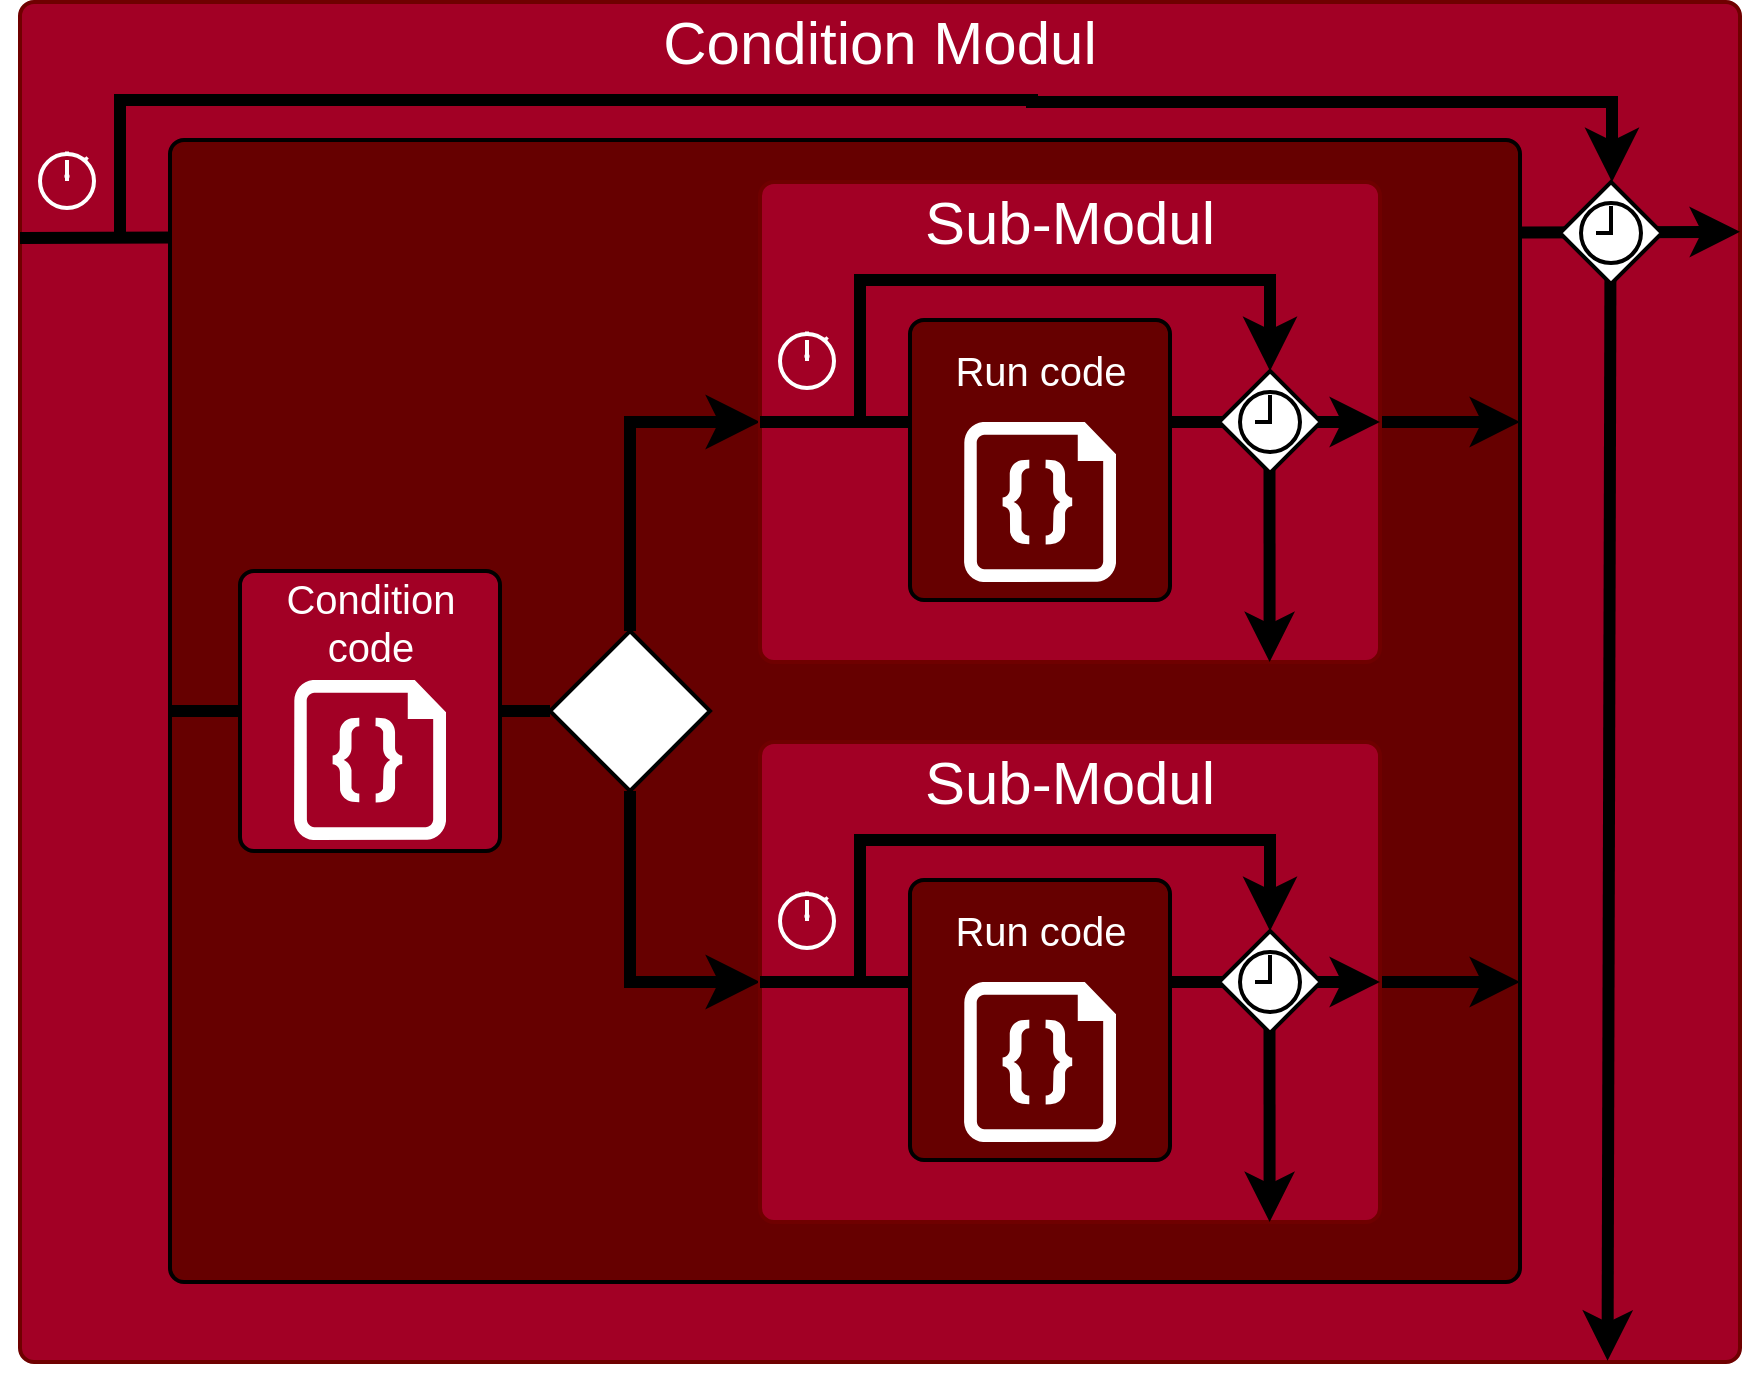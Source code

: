 <mxfile>
    <diagram id="staQR-I7LmeANFBq-PIp" name="Page-1">
        <mxGraphModel dx="1145" dy="1378" grid="1" gridSize="10" guides="1" tooltips="1" connect="1" arrows="1" fold="1" page="1" pageScale="1" pageWidth="850" pageHeight="1100" math="0" shadow="0">
            <root>
                <mxCell id="0"/>
                <mxCell id="1" parent="0"/>
                <mxCell id="2" value="" style="group" vertex="1" connectable="0" parent="1">
                    <mxGeometry x="920" y="50" width="860" height="680" as="geometry"/>
                </mxCell>
                <mxCell id="3" value="" style="rounded=1;whiteSpace=wrap;html=1;absoluteArcSize=1;arcSize=14;strokeWidth=2;fillColor=#a20025;fontColor=#ffffff;strokeColor=#6F0000;" vertex="1" parent="2">
                    <mxGeometry width="860" height="680" as="geometry"/>
                </mxCell>
                <mxCell id="4" value="&lt;font color=&quot;#ffffff&quot;&gt;&lt;span style=&quot;font-size: 30px;&quot;&gt;Condition Modul&lt;/span&gt;&lt;/font&gt;" style="text;html=1;align=center;verticalAlign=middle;whiteSpace=wrap;rounded=0;" vertex="1" parent="2">
                    <mxGeometry width="860" height="39" as="geometry"/>
                </mxCell>
                <mxCell id="5" value="" style="html=1;verticalLabelPosition=bottom;align=center;labelBackgroundColor=#ffffff;verticalAlign=top;strokeWidth=2;strokeColor=#FFFFFF;shadow=0;dashed=0;shape=mxgraph.ios7.icons.stopwatch;fillColor=none;" vertex="1" parent="2">
                    <mxGeometry x="10" y="74.79" width="27" height="28.2" as="geometry"/>
                </mxCell>
                <mxCell id="6" value="" style="endArrow=classic;html=1;exitX=0;exitY=0.5;exitDx=0;exitDy=0;entryX=1;entryY=0.169;entryDx=0;entryDy=0;strokeWidth=6;endFill=1;entryPerimeter=0;" edge="1" parent="2" target="3">
                    <mxGeometry width="50" height="50" relative="1" as="geometry">
                        <mxPoint y="117.99" as="sourcePoint"/>
                        <mxPoint x="310" y="117.99" as="targetPoint"/>
                    </mxGeometry>
                </mxCell>
                <mxCell id="7" value="" style="rounded=1;whiteSpace=wrap;html=1;absoluteArcSize=1;arcSize=14;strokeWidth=2;fillColor=#660000;fontColor=#ffffff;strokeColor=#000000;" vertex="1" parent="2">
                    <mxGeometry x="75" y="68.99" width="675" height="571.01" as="geometry"/>
                </mxCell>
                <mxCell id="8" value="" style="endArrow=classic;html=1;strokeWidth=6;entryX=0.923;entryY=0.999;entryDx=0;entryDy=0;entryPerimeter=0;exitX=0.491;exitY=1;exitDx=0;exitDy=0;exitPerimeter=0;" edge="1" parent="2" source="12" target="3">
                    <mxGeometry width="50" height="50" relative="1" as="geometry">
                        <mxPoint x="240" y="210" as="sourcePoint"/>
                        <mxPoint x="290" y="160" as="targetPoint"/>
                    </mxGeometry>
                </mxCell>
                <mxCell id="9" value="" style="edgeStyle=segmentEdgeStyle;endArrow=classic;html=1;curved=0;rounded=0;endSize=8;startSize=8;strokeWidth=6;entryX=0.5;entryY=0;entryDx=0;entryDy=0;" edge="1" parent="2" target="11">
                    <mxGeometry width="50" height="50" relative="1" as="geometry">
                        <mxPoint x="50" y="118.99" as="sourcePoint"/>
                        <mxPoint x="120" y="38.99" as="targetPoint"/>
                        <Array as="points">
                            <mxPoint x="50" y="49"/>
                            <mxPoint x="506" y="49"/>
                            <mxPoint x="506" y="50"/>
                            <mxPoint x="796" y="50"/>
                            <mxPoint x="796" y="90"/>
                        </Array>
                    </mxGeometry>
                </mxCell>
                <mxCell id="10" value="" style="group" vertex="1" connectable="0" parent="2">
                    <mxGeometry x="770" y="90" width="51" height="51" as="geometry"/>
                </mxCell>
                <mxCell id="11" value="" style="rhombus;whiteSpace=wrap;html=1;strokeColor=#000000;fillColor=#FFFFFF;strokeWidth=2;" vertex="1" parent="10">
                    <mxGeometry width="51" height="51" as="geometry"/>
                </mxCell>
                <mxCell id="12" value="" style="html=1;verticalLabelPosition=bottom;align=center;labelBackgroundColor=#ffffff;verticalAlign=top;strokeWidth=2;strokeColor=#000000;shadow=0;dashed=0;shape=mxgraph.ios7.icons.clock;fillColor=none;" vertex="1" parent="10">
                    <mxGeometry x="10.5" y="10.5" width="30" height="30" as="geometry"/>
                </mxCell>
                <mxCell id="13" value="" style="rhombus;whiteSpace=wrap;html=1;strokeColor=#000000;strokeWidth=2;fontSize=20;fillColor=#FFFFFF;" vertex="1" parent="2">
                    <mxGeometry x="265" y="314.49" width="80" height="80" as="geometry"/>
                </mxCell>
                <mxCell id="14" value="" style="endArrow=none;html=1;strokeWidth=6;fontSize=20;exitX=0;exitY=0.5;exitDx=0;exitDy=0;startArrow=none;" edge="1" parent="2" source="46" target="13">
                    <mxGeometry width="50" height="50" relative="1" as="geometry">
                        <mxPoint x="180" y="160" as="sourcePoint"/>
                        <mxPoint x="230" y="110" as="targetPoint"/>
                    </mxGeometry>
                </mxCell>
                <mxCell id="15" value="" style="edgeStyle=segmentEdgeStyle;endArrow=classic;html=1;curved=0;rounded=0;endSize=8;startSize=8;strokeWidth=6;fontSize=20;exitX=0.5;exitY=0;exitDx=0;exitDy=0;entryX=0;entryY=0.5;entryDx=0;entryDy=0;" edge="1" parent="2" source="13" target="20">
                    <mxGeometry width="50" height="50" relative="1" as="geometry">
                        <mxPoint x="290" y="210" as="sourcePoint"/>
                        <mxPoint x="370" y="210" as="targetPoint"/>
                        <Array as="points">
                            <mxPoint x="305" y="210"/>
                        </Array>
                    </mxGeometry>
                </mxCell>
                <mxCell id="16" value="" style="edgeStyle=segmentEdgeStyle;endArrow=classic;html=1;curved=0;rounded=0;endSize=8;startSize=8;strokeWidth=6;fontSize=20;exitX=0.5;exitY=1;exitDx=0;exitDy=0;entryX=0;entryY=0.5;entryDx=0;entryDy=0;" edge="1" parent="2" source="13" target="33">
                    <mxGeometry width="50" height="50" relative="1" as="geometry">
                        <mxPoint x="270" y="540" as="sourcePoint"/>
                        <mxPoint x="370" y="494.495" as="targetPoint"/>
                        <Array as="points">
                            <mxPoint x="305" y="490"/>
                        </Array>
                    </mxGeometry>
                </mxCell>
                <mxCell id="17" value="" style="endArrow=classic;html=1;strokeWidth=6;fontSize=20;exitX=1;exitY=0.5;exitDx=0;exitDy=0;" edge="1" parent="2" source="20">
                    <mxGeometry width="50" height="50" relative="1" as="geometry">
                        <mxPoint x="680.0" y="214.495" as="sourcePoint"/>
                        <mxPoint x="750" y="210" as="targetPoint"/>
                    </mxGeometry>
                </mxCell>
                <mxCell id="18" value="" style="endArrow=classic;html=1;strokeWidth=6;fontSize=20;exitX=1;exitY=0.5;exitDx=0;exitDy=0;" edge="1" parent="2" source="33">
                    <mxGeometry width="50" height="50" relative="1" as="geometry">
                        <mxPoint x="680.0" y="494.031" as="sourcePoint"/>
                        <mxPoint x="750" y="490" as="targetPoint"/>
                    </mxGeometry>
                </mxCell>
                <mxCell id="19" value="" style="group" vertex="1" connectable="0" parent="2">
                    <mxGeometry x="370" y="90" width="310" height="240" as="geometry"/>
                </mxCell>
                <mxCell id="20" value="" style="rounded=1;whiteSpace=wrap;html=1;absoluteArcSize=1;arcSize=14;strokeWidth=2;fillColor=#a20025;fontColor=#ffffff;strokeColor=#6F0000;" vertex="1" parent="19">
                    <mxGeometry width="310" height="240" as="geometry"/>
                </mxCell>
                <mxCell id="21" value="&lt;font color=&quot;#ffffff&quot;&gt;&lt;span style=&quot;font-size: 30px;&quot;&gt;Sub-Modul&lt;/span&gt;&lt;/font&gt;" style="text;html=1;align=center;verticalAlign=middle;whiteSpace=wrap;rounded=0;" vertex="1" parent="19">
                    <mxGeometry width="310" height="39" as="geometry"/>
                </mxCell>
                <mxCell id="22" value="" style="html=1;verticalLabelPosition=bottom;align=center;labelBackgroundColor=#ffffff;verticalAlign=top;strokeWidth=2;strokeColor=#FFFFFF;shadow=0;dashed=0;shape=mxgraph.ios7.icons.stopwatch;fillColor=none;" vertex="1" parent="19">
                    <mxGeometry x="10" y="74.79" width="27" height="28.2" as="geometry"/>
                </mxCell>
                <mxCell id="23" value="" style="endArrow=classic;html=1;exitX=0;exitY=0.5;exitDx=0;exitDy=0;entryX=1;entryY=0.5;entryDx=0;entryDy=0;strokeWidth=6;endFill=1;" edge="1" parent="19" source="20" target="20">
                    <mxGeometry width="50" height="50" relative="1" as="geometry">
                        <mxPoint y="117.99" as="sourcePoint"/>
                        <mxPoint x="310" y="117.99" as="targetPoint"/>
                    </mxGeometry>
                </mxCell>
                <mxCell id="24" value="" style="rounded=1;whiteSpace=wrap;html=1;absoluteArcSize=1;arcSize=14;strokeWidth=2;fillColor=#660000;fontColor=#ffffff;strokeColor=#000000;" vertex="1" parent="19">
                    <mxGeometry x="75" y="68.99" width="130" height="140" as="geometry"/>
                </mxCell>
                <mxCell id="25" value="" style="endArrow=classic;html=1;strokeWidth=6;entryX=0.822;entryY=1;entryDx=0;entryDy=0;entryPerimeter=0;exitX=0.491;exitY=1;exitDx=0;exitDy=0;exitPerimeter=0;" edge="1" parent="19" source="29" target="20">
                    <mxGeometry width="50" height="50" relative="1" as="geometry">
                        <mxPoint x="240" y="210" as="sourcePoint"/>
                        <mxPoint x="290" y="160" as="targetPoint"/>
                    </mxGeometry>
                </mxCell>
                <mxCell id="26" value="" style="edgeStyle=segmentEdgeStyle;endArrow=classic;html=1;curved=0;rounded=0;endSize=8;startSize=8;strokeWidth=6;entryX=0.5;entryY=0;entryDx=0;entryDy=0;" edge="1" parent="19" target="28">
                    <mxGeometry width="50" height="50" relative="1" as="geometry">
                        <mxPoint x="50" y="118.99" as="sourcePoint"/>
                        <mxPoint x="120" y="38.99" as="targetPoint"/>
                        <Array as="points">
                            <mxPoint x="50" y="48.99"/>
                            <mxPoint x="255" y="48.99"/>
                        </Array>
                    </mxGeometry>
                </mxCell>
                <mxCell id="27" value="" style="group" vertex="1" connectable="0" parent="19">
                    <mxGeometry x="229.5" y="94.49" width="51" height="51" as="geometry"/>
                </mxCell>
                <mxCell id="28" value="" style="rhombus;whiteSpace=wrap;html=1;strokeColor=#000000;fillColor=#FFFFFF;strokeWidth=2;" vertex="1" parent="27">
                    <mxGeometry width="51" height="51" as="geometry"/>
                </mxCell>
                <mxCell id="29" value="" style="html=1;verticalLabelPosition=bottom;align=center;labelBackgroundColor=#ffffff;verticalAlign=top;strokeWidth=2;strokeColor=#000000;shadow=0;dashed=0;shape=mxgraph.ios7.icons.clock;fillColor=none;" vertex="1" parent="27">
                    <mxGeometry x="10.5" y="10.5" width="30" height="30" as="geometry"/>
                </mxCell>
                <mxCell id="30" value="" style="verticalLabelPosition=bottom;html=1;verticalAlign=top;align=center;strokeColor=none;fillColor=#FFFFFF;shape=mxgraph.azure.code_file;pointerEvents=1;strokeWidth=2;" vertex="1" parent="19">
                    <mxGeometry x="102" y="120" width="76" height="80" as="geometry"/>
                </mxCell>
                <mxCell id="31" value="&lt;font style=&quot;font-size: 20px;&quot; color=&quot;#ffffff&quot;&gt;Run code&lt;/font&gt;" style="text;html=1;align=center;verticalAlign=middle;whiteSpace=wrap;rounded=0;" vertex="1" parent="19">
                    <mxGeometry x="77.5" y="74.79" width="125" height="39" as="geometry"/>
                </mxCell>
                <mxCell id="32" value="" style="group" vertex="1" connectable="0" parent="2">
                    <mxGeometry x="370" y="370" width="310" height="240" as="geometry"/>
                </mxCell>
                <mxCell id="33" value="" style="rounded=1;whiteSpace=wrap;html=1;absoluteArcSize=1;arcSize=14;strokeWidth=2;fillColor=#a20025;fontColor=#ffffff;strokeColor=#6F0000;" vertex="1" parent="32">
                    <mxGeometry width="310" height="240" as="geometry"/>
                </mxCell>
                <mxCell id="34" value="&lt;font color=&quot;#ffffff&quot;&gt;&lt;span style=&quot;font-size: 30px;&quot;&gt;Sub-Modul&lt;/span&gt;&lt;/font&gt;" style="text;html=1;align=center;verticalAlign=middle;whiteSpace=wrap;rounded=0;" vertex="1" parent="32">
                    <mxGeometry width="310" height="39" as="geometry"/>
                </mxCell>
                <mxCell id="35" value="" style="html=1;verticalLabelPosition=bottom;align=center;labelBackgroundColor=#ffffff;verticalAlign=top;strokeWidth=2;strokeColor=#FFFFFF;shadow=0;dashed=0;shape=mxgraph.ios7.icons.stopwatch;fillColor=none;" vertex="1" parent="32">
                    <mxGeometry x="10" y="74.79" width="27" height="28.2" as="geometry"/>
                </mxCell>
                <mxCell id="36" value="" style="endArrow=classic;html=1;exitX=0;exitY=0.5;exitDx=0;exitDy=0;entryX=1;entryY=0.5;entryDx=0;entryDy=0;strokeWidth=6;endFill=1;" edge="1" parent="32" source="33" target="33">
                    <mxGeometry width="50" height="50" relative="1" as="geometry">
                        <mxPoint y="117.99" as="sourcePoint"/>
                        <mxPoint x="310" y="117.99" as="targetPoint"/>
                    </mxGeometry>
                </mxCell>
                <mxCell id="37" value="" style="rounded=1;whiteSpace=wrap;html=1;absoluteArcSize=1;arcSize=14;strokeWidth=2;fillColor=#660000;fontColor=#ffffff;strokeColor=#000000;" vertex="1" parent="32">
                    <mxGeometry x="75" y="68.99" width="130" height="140" as="geometry"/>
                </mxCell>
                <mxCell id="38" value="" style="endArrow=classic;html=1;strokeWidth=6;entryX=0.822;entryY=1;entryDx=0;entryDy=0;entryPerimeter=0;exitX=0.491;exitY=1;exitDx=0;exitDy=0;exitPerimeter=0;" edge="1" parent="32" source="42" target="33">
                    <mxGeometry width="50" height="50" relative="1" as="geometry">
                        <mxPoint x="240" y="210" as="sourcePoint"/>
                        <mxPoint x="290" y="160" as="targetPoint"/>
                    </mxGeometry>
                </mxCell>
                <mxCell id="39" value="" style="edgeStyle=segmentEdgeStyle;endArrow=classic;html=1;curved=0;rounded=0;endSize=8;startSize=8;strokeWidth=6;entryX=0.5;entryY=0;entryDx=0;entryDy=0;" edge="1" parent="32" target="41">
                    <mxGeometry width="50" height="50" relative="1" as="geometry">
                        <mxPoint x="50" y="118.99" as="sourcePoint"/>
                        <mxPoint x="120" y="38.99" as="targetPoint"/>
                        <Array as="points">
                            <mxPoint x="50" y="48.99"/>
                            <mxPoint x="255" y="48.99"/>
                        </Array>
                    </mxGeometry>
                </mxCell>
                <mxCell id="40" value="" style="group" vertex="1" connectable="0" parent="32">
                    <mxGeometry x="229.5" y="94.49" width="51" height="51" as="geometry"/>
                </mxCell>
                <mxCell id="41" value="" style="rhombus;whiteSpace=wrap;html=1;strokeColor=#000000;fillColor=#FFFFFF;strokeWidth=2;" vertex="1" parent="40">
                    <mxGeometry width="51" height="51" as="geometry"/>
                </mxCell>
                <mxCell id="42" value="" style="html=1;verticalLabelPosition=bottom;align=center;labelBackgroundColor=#ffffff;verticalAlign=top;strokeWidth=2;strokeColor=#000000;shadow=0;dashed=0;shape=mxgraph.ios7.icons.clock;fillColor=none;" vertex="1" parent="40">
                    <mxGeometry x="10.5" y="10.5" width="30" height="30" as="geometry"/>
                </mxCell>
                <mxCell id="43" value="" style="verticalLabelPosition=bottom;html=1;verticalAlign=top;align=center;strokeColor=none;fillColor=#FFFFFF;shape=mxgraph.azure.code_file;pointerEvents=1;strokeWidth=2;" vertex="1" parent="32">
                    <mxGeometry x="102" y="120" width="76" height="80" as="geometry"/>
                </mxCell>
                <mxCell id="44" value="&lt;font style=&quot;font-size: 20px;&quot; color=&quot;#ffffff&quot;&gt;Run code&lt;/font&gt;" style="text;html=1;align=center;verticalAlign=middle;whiteSpace=wrap;rounded=0;" vertex="1" parent="32">
                    <mxGeometry x="77.5" y="74.79" width="125" height="39" as="geometry"/>
                </mxCell>
                <mxCell id="45" value="" style="endArrow=none;html=1;strokeWidth=6;fontSize=20;exitX=0;exitY=0.5;exitDx=0;exitDy=0;" edge="1" parent="2" source="7" target="46">
                    <mxGeometry width="50" height="50" relative="1" as="geometry">
                        <mxPoint x="75" y="354.495" as="sourcePoint"/>
                        <mxPoint x="265.001" y="354.491" as="targetPoint"/>
                    </mxGeometry>
                </mxCell>
                <mxCell id="46" value="" style="rounded=1;whiteSpace=wrap;html=1;absoluteArcSize=1;arcSize=14;strokeWidth=2;fillColor=#a20025;fontColor=#ffffff;strokeColor=#000000;" vertex="1" parent="2">
                    <mxGeometry x="110" y="284.49" width="130" height="140" as="geometry"/>
                </mxCell>
                <mxCell id="47" value="" style="verticalLabelPosition=bottom;html=1;verticalAlign=top;align=center;strokeColor=none;fillColor=#FFFFFF;shape=mxgraph.azure.code_file;pointerEvents=1;strokeWidth=2;" vertex="1" parent="2">
                    <mxGeometry x="137" y="339" width="76" height="80" as="geometry"/>
                </mxCell>
                <mxCell id="48" value="&lt;font style=&quot;font-size: 20px;&quot; color=&quot;#ffffff&quot;&gt;Condition code&lt;/font&gt;" style="text;html=1;align=center;verticalAlign=middle;whiteSpace=wrap;rounded=0;" vertex="1" parent="2">
                    <mxGeometry x="112.5" y="290" width="125" height="39" as="geometry"/>
                </mxCell>
            </root>
        </mxGraphModel>
    </diagram>
</mxfile>